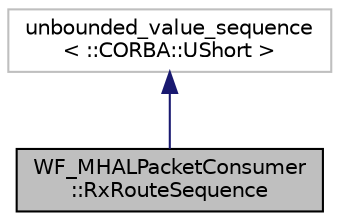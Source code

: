 digraph "WF_MHALPacketConsumer::RxRouteSequence"
{
 // INTERACTIVE_SVG=YES
  edge [fontname="Helvetica",fontsize="10",labelfontname="Helvetica",labelfontsize="10"];
  node [fontname="Helvetica",fontsize="10",shape=record];
  Node1 [label="WF_MHALPacketConsumer\l::RxRouteSequence",height=0.2,width=0.4,color="black", fillcolor="grey75", style="filled", fontcolor="black"];
  Node2 -> Node1 [dir="back",color="midnightblue",fontsize="10",style="solid",fontname="Helvetica"];
  Node2 [label="unbounded_value_sequence\l\< ::CORBA::UShort \>",height=0.2,width=0.4,color="grey75", fillcolor="white", style="filled"];
}
